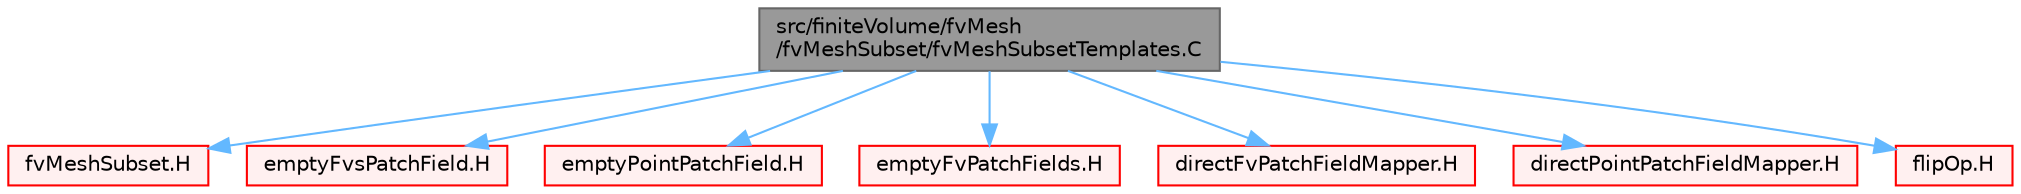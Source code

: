digraph "src/finiteVolume/fvMesh/fvMeshSubset/fvMeshSubsetTemplates.C"
{
 // LATEX_PDF_SIZE
  bgcolor="transparent";
  edge [fontname=Helvetica,fontsize=10,labelfontname=Helvetica,labelfontsize=10];
  node [fontname=Helvetica,fontsize=10,shape=box,height=0.2,width=0.4];
  Node1 [id="Node000001",label="src/finiteVolume/fvMesh\l/fvMeshSubset/fvMeshSubsetTemplates.C",height=0.2,width=0.4,color="gray40", fillcolor="grey60", style="filled", fontcolor="black",tooltip=" "];
  Node1 -> Node2 [id="edge1_Node000001_Node000002",color="steelblue1",style="solid",tooltip=" "];
  Node2 [id="Node000002",label="fvMeshSubset.H",height=0.2,width=0.4,color="red", fillcolor="#FFF0F0", style="filled",URL="$fvMeshSubset_8H.html",tooltip=" "];
  Node1 -> Node371 [id="edge2_Node000001_Node000371",color="steelblue1",style="solid",tooltip=" "];
  Node371 [id="Node000371",label="emptyFvsPatchField.H",height=0.2,width=0.4,color="red", fillcolor="#FFF0F0", style="filled",URL="$emptyFvsPatchField_8H.html",tooltip=" "];
  Node1 -> Node376 [id="edge3_Node000001_Node000376",color="steelblue1",style="solid",tooltip=" "];
  Node376 [id="Node000376",label="emptyPointPatchField.H",height=0.2,width=0.4,color="red", fillcolor="#FFF0F0", style="filled",URL="$emptyPointPatchField_8H.html",tooltip=" "];
  Node1 -> Node382 [id="edge4_Node000001_Node000382",color="steelblue1",style="solid",tooltip=" "];
  Node382 [id="Node000382",label="emptyFvPatchFields.H",height=0.2,width=0.4,color="red", fillcolor="#FFF0F0", style="filled",URL="$emptyFvPatchFields_8H.html",tooltip=" "];
  Node1 -> Node386 [id="edge5_Node000001_Node000386",color="steelblue1",style="solid",tooltip=" "];
  Node386 [id="Node000386",label="directFvPatchFieldMapper.H",height=0.2,width=0.4,color="red", fillcolor="#FFF0F0", style="filled",URL="$directFvPatchFieldMapper_8H.html",tooltip=" "];
  Node1 -> Node391 [id="edge6_Node000001_Node000391",color="steelblue1",style="solid",tooltip=" "];
  Node391 [id="Node000391",label="directPointPatchFieldMapper.H",height=0.2,width=0.4,color="red", fillcolor="#FFF0F0", style="filled",URL="$directPointPatchFieldMapper_8H.html",tooltip=" "];
  Node1 -> Node393 [id="edge7_Node000001_Node000393",color="steelblue1",style="solid",tooltip=" "];
  Node393 [id="Node000393",label="flipOp.H",height=0.2,width=0.4,color="red", fillcolor="#FFF0F0", style="filled",URL="$flipOp_8H.html",tooltip=" "];
}

